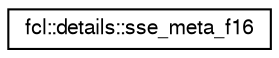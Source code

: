 digraph "Graphical Class Hierarchy"
{
  edge [fontname="FreeSans",fontsize="10",labelfontname="FreeSans",labelfontsize="10"];
  node [fontname="FreeSans",fontsize="10",shape=record];
  rankdir="LR";
  Node1 [label="fcl::details::sse_meta_f16",height=0.2,width=0.4,color="black", fillcolor="white", style="filled",URL="$a00205.html"];
}
